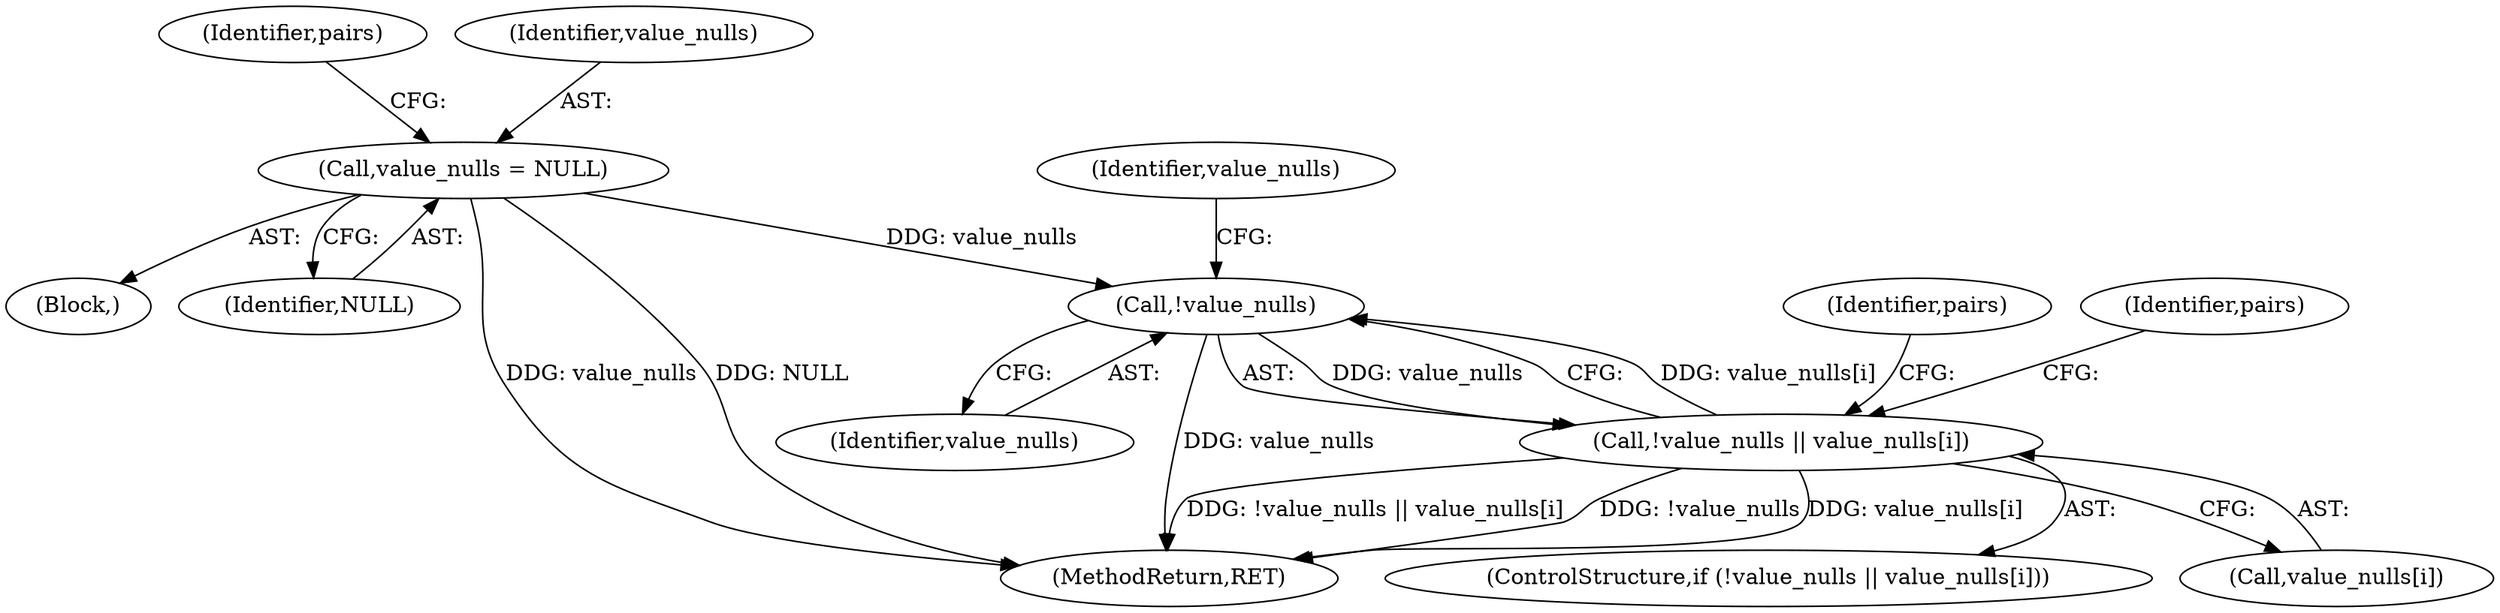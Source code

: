 digraph "0_postgres_31400a673325147e1205326008e32135a78b4d8a_0@pointer" {
"1000306" [label="(Call,!value_nulls)"];
"1000190" [label="(Call,value_nulls = NULL)"];
"1000305" [label="(Call,!value_nulls || value_nulls[i])"];
"1000306" [label="(Call,!value_nulls)"];
"1000304" [label="(ControlStructure,if (!value_nulls || value_nulls[i]))"];
"1000277" [label="(Identifier,pairs)"];
"1000308" [label="(Call,value_nulls[i])"];
"1000180" [label="(Block,)"];
"1000192" [label="(Identifier,NULL)"];
"1000366" [label="(Identifier,pairs)"];
"1000305" [label="(Call,!value_nulls || value_nulls[i])"];
"1000191" [label="(Identifier,value_nulls)"];
"1000307" [label="(Identifier,value_nulls)"];
"1000434" [label="(MethodReturn,RET)"];
"1000306" [label="(Call,!value_nulls)"];
"1000190" [label="(Call,value_nulls = NULL)"];
"1000309" [label="(Identifier,value_nulls)"];
"1000315" [label="(Identifier,pairs)"];
"1000306" -> "1000305"  [label="AST: "];
"1000306" -> "1000307"  [label="CFG: "];
"1000307" -> "1000306"  [label="AST: "];
"1000309" -> "1000306"  [label="CFG: "];
"1000305" -> "1000306"  [label="CFG: "];
"1000306" -> "1000434"  [label="DDG: value_nulls"];
"1000306" -> "1000305"  [label="DDG: value_nulls"];
"1000190" -> "1000306"  [label="DDG: value_nulls"];
"1000305" -> "1000306"  [label="DDG: value_nulls[i]"];
"1000190" -> "1000180"  [label="AST: "];
"1000190" -> "1000192"  [label="CFG: "];
"1000191" -> "1000190"  [label="AST: "];
"1000192" -> "1000190"  [label="AST: "];
"1000277" -> "1000190"  [label="CFG: "];
"1000190" -> "1000434"  [label="DDG: value_nulls"];
"1000190" -> "1000434"  [label="DDG: NULL"];
"1000305" -> "1000304"  [label="AST: "];
"1000305" -> "1000308"  [label="CFG: "];
"1000308" -> "1000305"  [label="AST: "];
"1000315" -> "1000305"  [label="CFG: "];
"1000366" -> "1000305"  [label="CFG: "];
"1000305" -> "1000434"  [label="DDG: !value_nulls || value_nulls[i]"];
"1000305" -> "1000434"  [label="DDG: !value_nulls"];
"1000305" -> "1000434"  [label="DDG: value_nulls[i]"];
}

